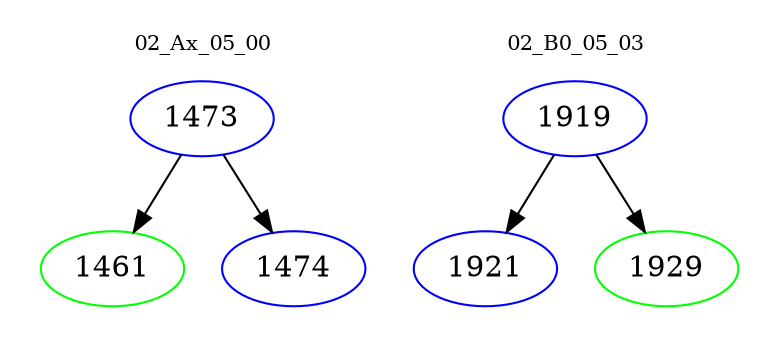 digraph{
subgraph cluster_0 {
color = white
label = "02_Ax_05_00";
fontsize=10;
T0_1473 [label="1473", color="blue"]
T0_1473 -> T0_1461 [color="black"]
T0_1461 [label="1461", color="green"]
T0_1473 -> T0_1474 [color="black"]
T0_1474 [label="1474", color="blue"]
}
subgraph cluster_1 {
color = white
label = "02_B0_05_03";
fontsize=10;
T1_1919 [label="1919", color="blue"]
T1_1919 -> T1_1921 [color="black"]
T1_1921 [label="1921", color="blue"]
T1_1919 -> T1_1929 [color="black"]
T1_1929 [label="1929", color="green"]
}
}
